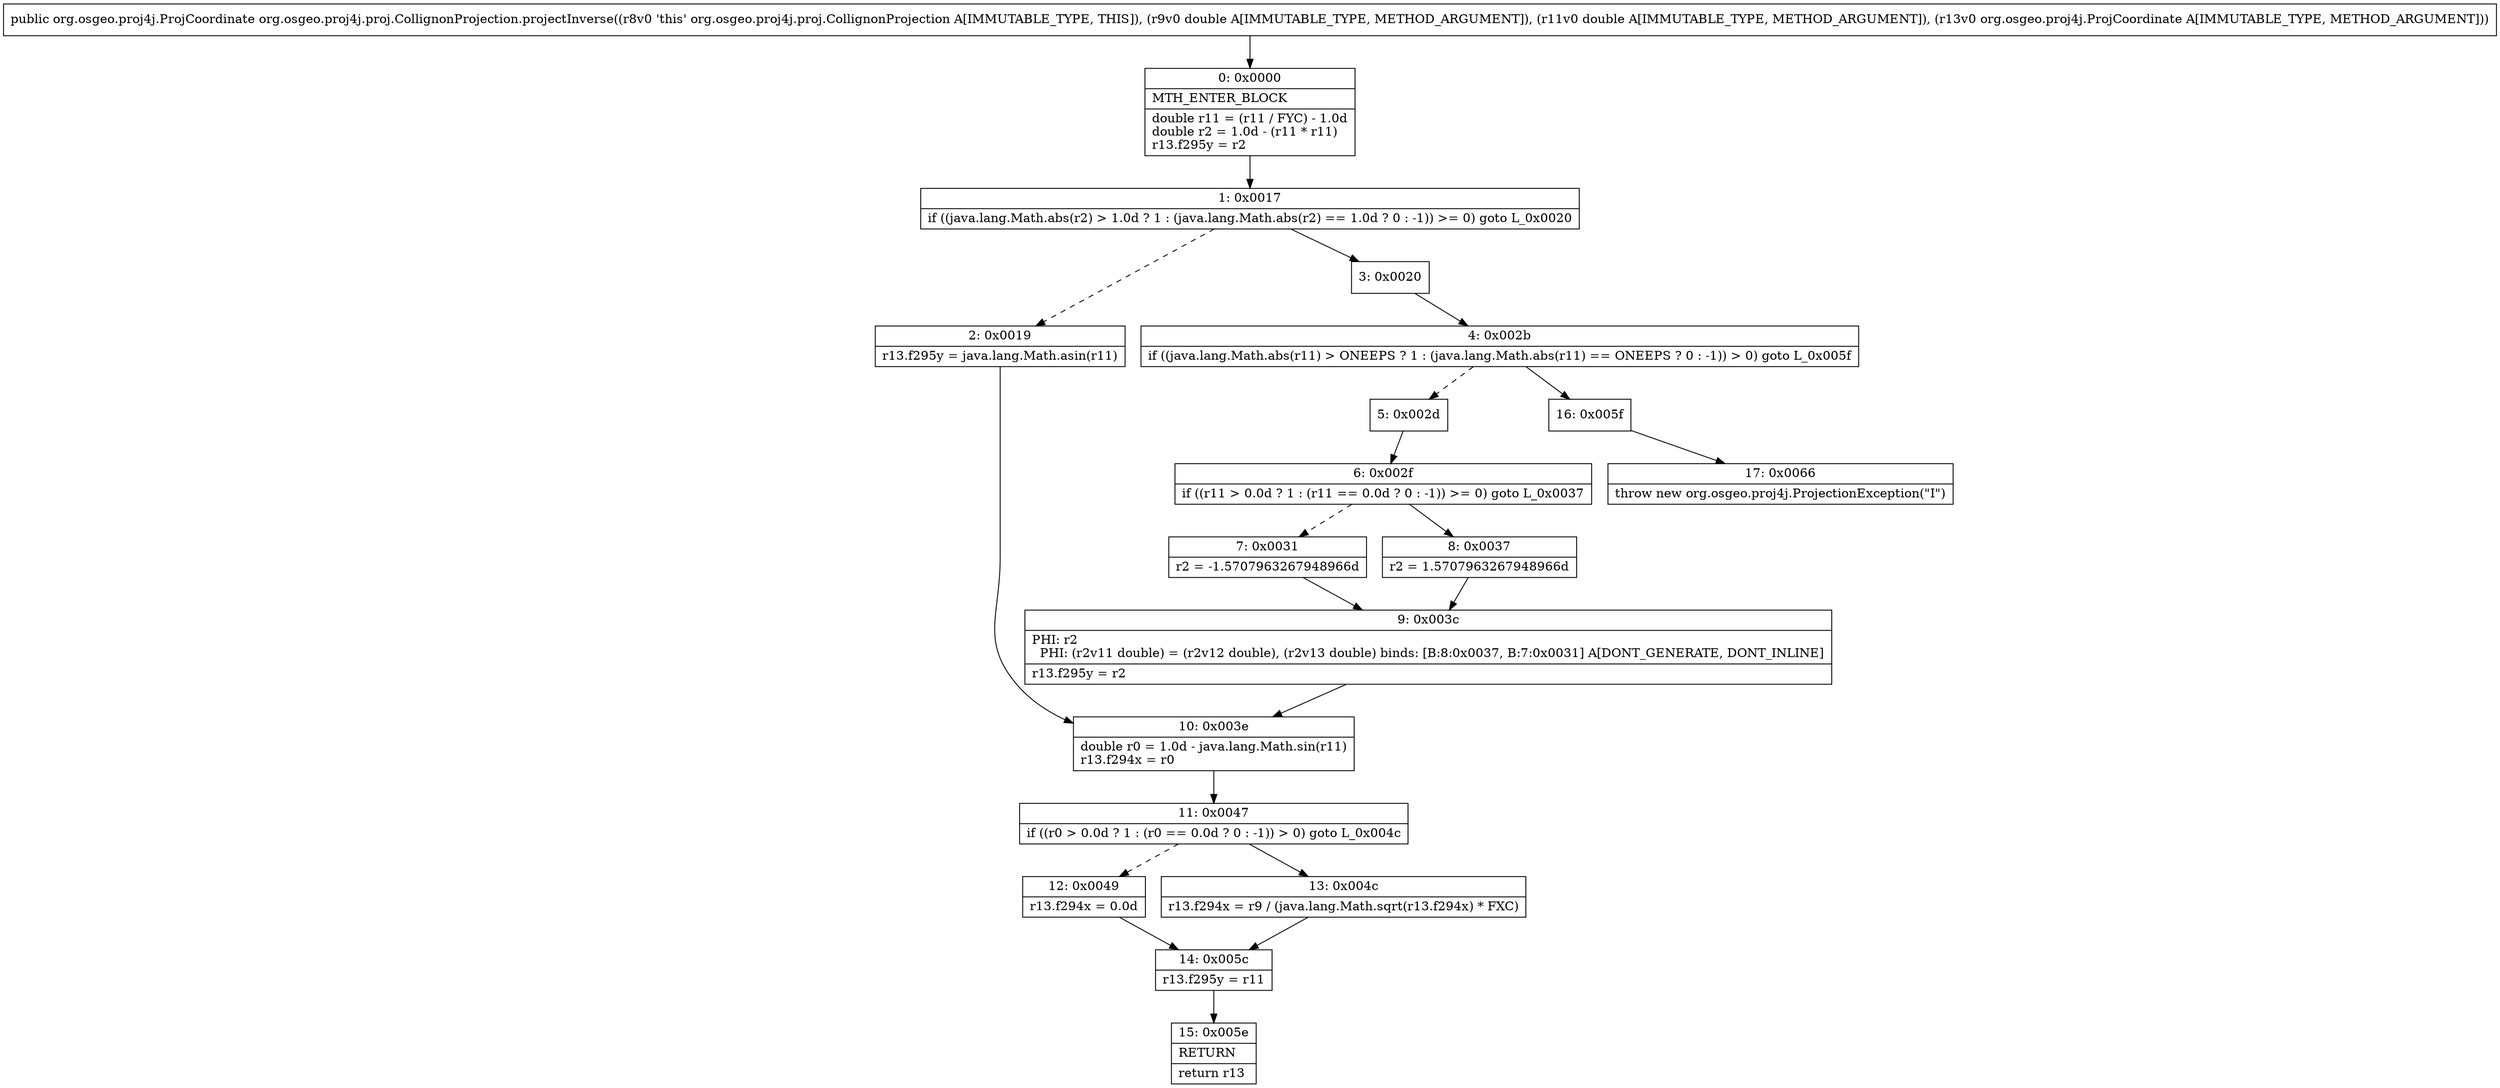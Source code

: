 digraph "CFG fororg.osgeo.proj4j.proj.CollignonProjection.projectInverse(DDLorg\/osgeo\/proj4j\/ProjCoordinate;)Lorg\/osgeo\/proj4j\/ProjCoordinate;" {
Node_0 [shape=record,label="{0\:\ 0x0000|MTH_ENTER_BLOCK\l|double r11 = (r11 \/ FYC) \- 1.0d\ldouble r2 = 1.0d \- (r11 * r11)\lr13.f295y = r2\l}"];
Node_1 [shape=record,label="{1\:\ 0x0017|if ((java.lang.Math.abs(r2) \> 1.0d ? 1 : (java.lang.Math.abs(r2) == 1.0d ? 0 : \-1)) \>= 0) goto L_0x0020\l}"];
Node_2 [shape=record,label="{2\:\ 0x0019|r13.f295y = java.lang.Math.asin(r11)\l}"];
Node_3 [shape=record,label="{3\:\ 0x0020}"];
Node_4 [shape=record,label="{4\:\ 0x002b|if ((java.lang.Math.abs(r11) \> ONEEPS ? 1 : (java.lang.Math.abs(r11) == ONEEPS ? 0 : \-1)) \> 0) goto L_0x005f\l}"];
Node_5 [shape=record,label="{5\:\ 0x002d}"];
Node_6 [shape=record,label="{6\:\ 0x002f|if ((r11 \> 0.0d ? 1 : (r11 == 0.0d ? 0 : \-1)) \>= 0) goto L_0x0037\l}"];
Node_7 [shape=record,label="{7\:\ 0x0031|r2 = \-1.5707963267948966d\l}"];
Node_8 [shape=record,label="{8\:\ 0x0037|r2 = 1.5707963267948966d\l}"];
Node_9 [shape=record,label="{9\:\ 0x003c|PHI: r2 \l  PHI: (r2v11 double) = (r2v12 double), (r2v13 double) binds: [B:8:0x0037, B:7:0x0031] A[DONT_GENERATE, DONT_INLINE]\l|r13.f295y = r2\l}"];
Node_10 [shape=record,label="{10\:\ 0x003e|double r0 = 1.0d \- java.lang.Math.sin(r11)\lr13.f294x = r0\l}"];
Node_11 [shape=record,label="{11\:\ 0x0047|if ((r0 \> 0.0d ? 1 : (r0 == 0.0d ? 0 : \-1)) \> 0) goto L_0x004c\l}"];
Node_12 [shape=record,label="{12\:\ 0x0049|r13.f294x = 0.0d\l}"];
Node_13 [shape=record,label="{13\:\ 0x004c|r13.f294x = r9 \/ (java.lang.Math.sqrt(r13.f294x) * FXC)\l}"];
Node_14 [shape=record,label="{14\:\ 0x005c|r13.f295y = r11\l}"];
Node_15 [shape=record,label="{15\:\ 0x005e|RETURN\l|return r13\l}"];
Node_16 [shape=record,label="{16\:\ 0x005f}"];
Node_17 [shape=record,label="{17\:\ 0x0066|throw new org.osgeo.proj4j.ProjectionException(\"I\")\l}"];
MethodNode[shape=record,label="{public org.osgeo.proj4j.ProjCoordinate org.osgeo.proj4j.proj.CollignonProjection.projectInverse((r8v0 'this' org.osgeo.proj4j.proj.CollignonProjection A[IMMUTABLE_TYPE, THIS]), (r9v0 double A[IMMUTABLE_TYPE, METHOD_ARGUMENT]), (r11v0 double A[IMMUTABLE_TYPE, METHOD_ARGUMENT]), (r13v0 org.osgeo.proj4j.ProjCoordinate A[IMMUTABLE_TYPE, METHOD_ARGUMENT])) }"];
MethodNode -> Node_0;
Node_0 -> Node_1;
Node_1 -> Node_2[style=dashed];
Node_1 -> Node_3;
Node_2 -> Node_10;
Node_3 -> Node_4;
Node_4 -> Node_5[style=dashed];
Node_4 -> Node_16;
Node_5 -> Node_6;
Node_6 -> Node_7[style=dashed];
Node_6 -> Node_8;
Node_7 -> Node_9;
Node_8 -> Node_9;
Node_9 -> Node_10;
Node_10 -> Node_11;
Node_11 -> Node_12[style=dashed];
Node_11 -> Node_13;
Node_12 -> Node_14;
Node_13 -> Node_14;
Node_14 -> Node_15;
Node_16 -> Node_17;
}

